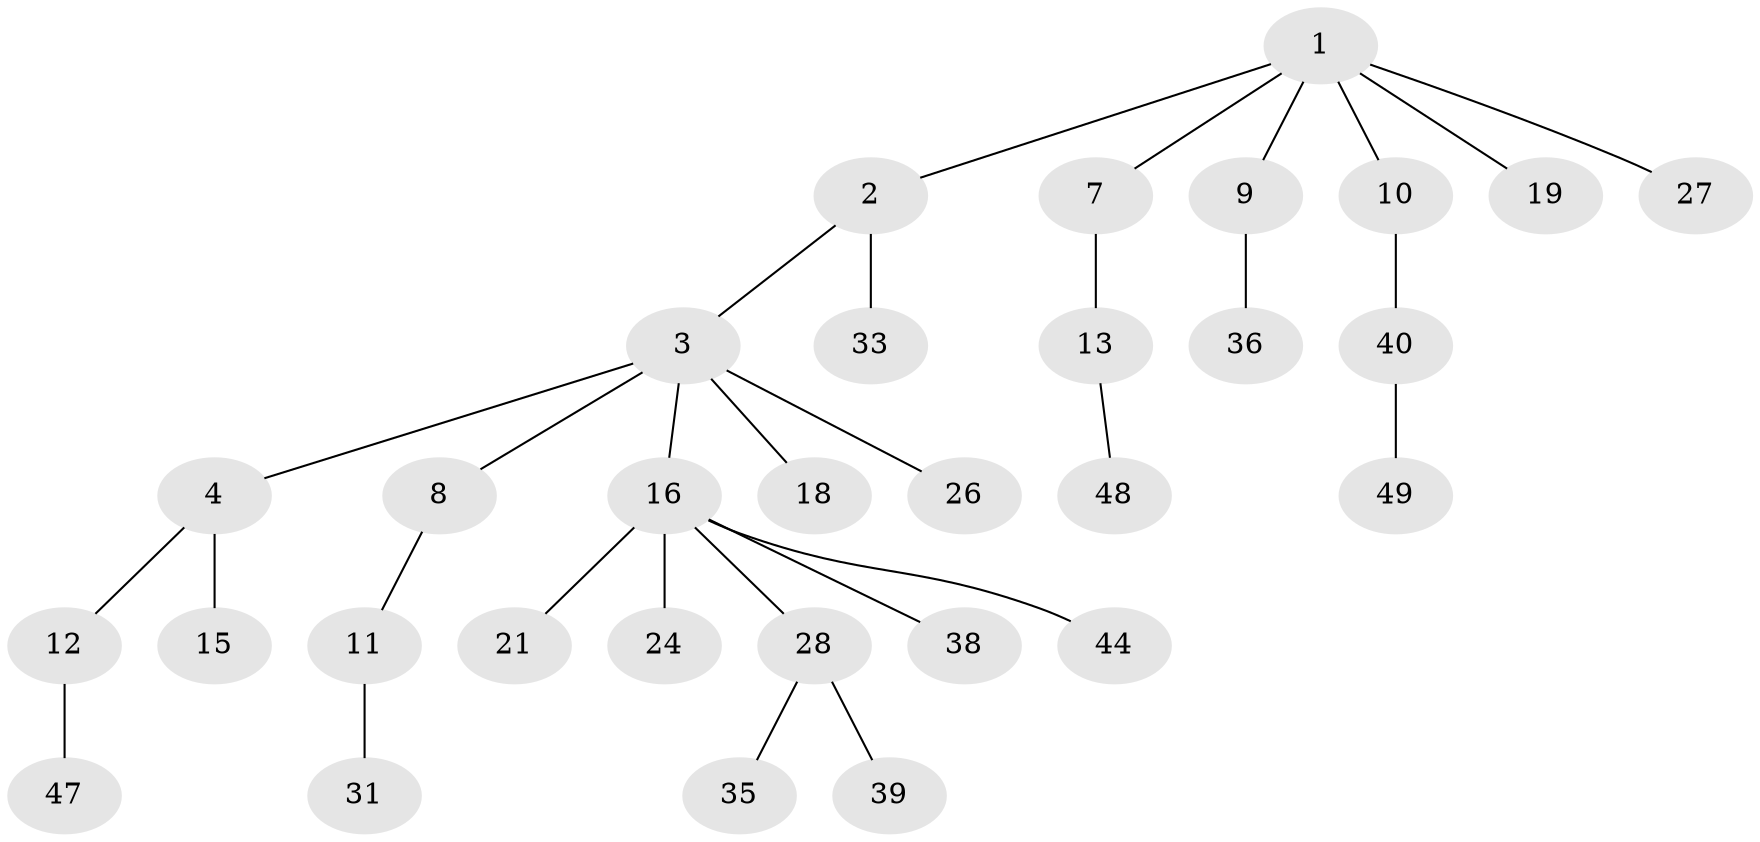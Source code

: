 // Generated by graph-tools (version 1.1) at 2025/24/03/03/25 07:24:05]
// undirected, 31 vertices, 30 edges
graph export_dot {
graph [start="1"]
  node [color=gray90,style=filled];
  1 [super="+6"];
  2 [super="+5"];
  3 [super="+14"];
  4 [super="+32"];
  7 [super="+17"];
  8;
  9;
  10;
  11 [super="+30"];
  12 [super="+23"];
  13 [super="+22"];
  15 [super="+20"];
  16 [super="+25"];
  18 [super="+46"];
  19;
  21;
  24 [super="+37"];
  26 [super="+41"];
  27 [super="+34"];
  28 [super="+29"];
  31;
  33;
  35;
  36 [super="+43"];
  38 [super="+42"];
  39;
  40 [super="+45"];
  44 [super="+50"];
  47;
  48;
  49;
  1 -- 2;
  1 -- 7;
  1 -- 19;
  1 -- 10;
  1 -- 27;
  1 -- 9;
  2 -- 3;
  2 -- 33;
  3 -- 4;
  3 -- 8;
  3 -- 16;
  3 -- 26;
  3 -- 18;
  4 -- 12;
  4 -- 15;
  7 -- 13;
  8 -- 11;
  9 -- 36;
  10 -- 40;
  11 -- 31;
  12 -- 47;
  13 -- 48;
  16 -- 21;
  16 -- 24;
  16 -- 28;
  16 -- 44;
  16 -- 38;
  28 -- 35;
  28 -- 39;
  40 -- 49;
}
